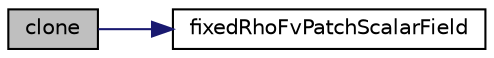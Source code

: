 digraph "clone"
{
  bgcolor="transparent";
  edge [fontname="Helvetica",fontsize="10",labelfontname="Helvetica",labelfontsize="10"];
  node [fontname="Helvetica",fontsize="10",shape=record];
  rankdir="LR";
  Node1 [label="clone",height=0.2,width=0.4,color="black", fillcolor="grey75", style="filled", fontcolor="black"];
  Node1 -> Node2 [color="midnightblue",fontsize="10",style="solid",fontname="Helvetica"];
  Node2 [label="fixedRhoFvPatchScalarField",height=0.2,width=0.4,color="black",URL="$a00844.html#a5507379ab12051b4a54a6753d42f625e",tooltip="Construct from patch and internal field. "];
}
